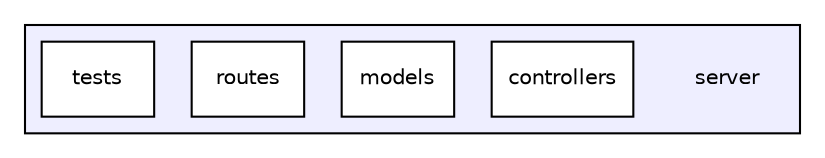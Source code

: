 digraph "server" {
  compound=true
  node [ fontsize="10", fontname="Helvetica"];
  edge [ labelfontsize="10", labelfontname="Helvetica"];
  subgraph clusterdir_41e1742e44e2de38b3bc91f993fed282 {
    graph [ bgcolor="#eeeeff", pencolor="black", label="" URL="dir_41e1742e44e2de38b3bc91f993fed282.html"];
    dir_41e1742e44e2de38b3bc91f993fed282 [shape=plaintext label="server"];
    dir_bc30bf6d9526902a22d609fcf9d6cc0f [shape=box label="controllers" color="black" fillcolor="white" style="filled" URL="dir_bc30bf6d9526902a22d609fcf9d6cc0f.html"];
    dir_c111658254f2b7eeb3a61484c3ed7a56 [shape=box label="models" color="black" fillcolor="white" style="filled" URL="dir_c111658254f2b7eeb3a61484c3ed7a56.html"];
    dir_1c1278d91a09a2d5ee48db4ae55acfa7 [shape=box label="routes" color="black" fillcolor="white" style="filled" URL="dir_1c1278d91a09a2d5ee48db4ae55acfa7.html"];
    dir_fe4d34db5c9ea517d0ce62f66f339b65 [shape=box label="tests" color="black" fillcolor="white" style="filled" URL="dir_fe4d34db5c9ea517d0ce62f66f339b65.html"];
  }
}

